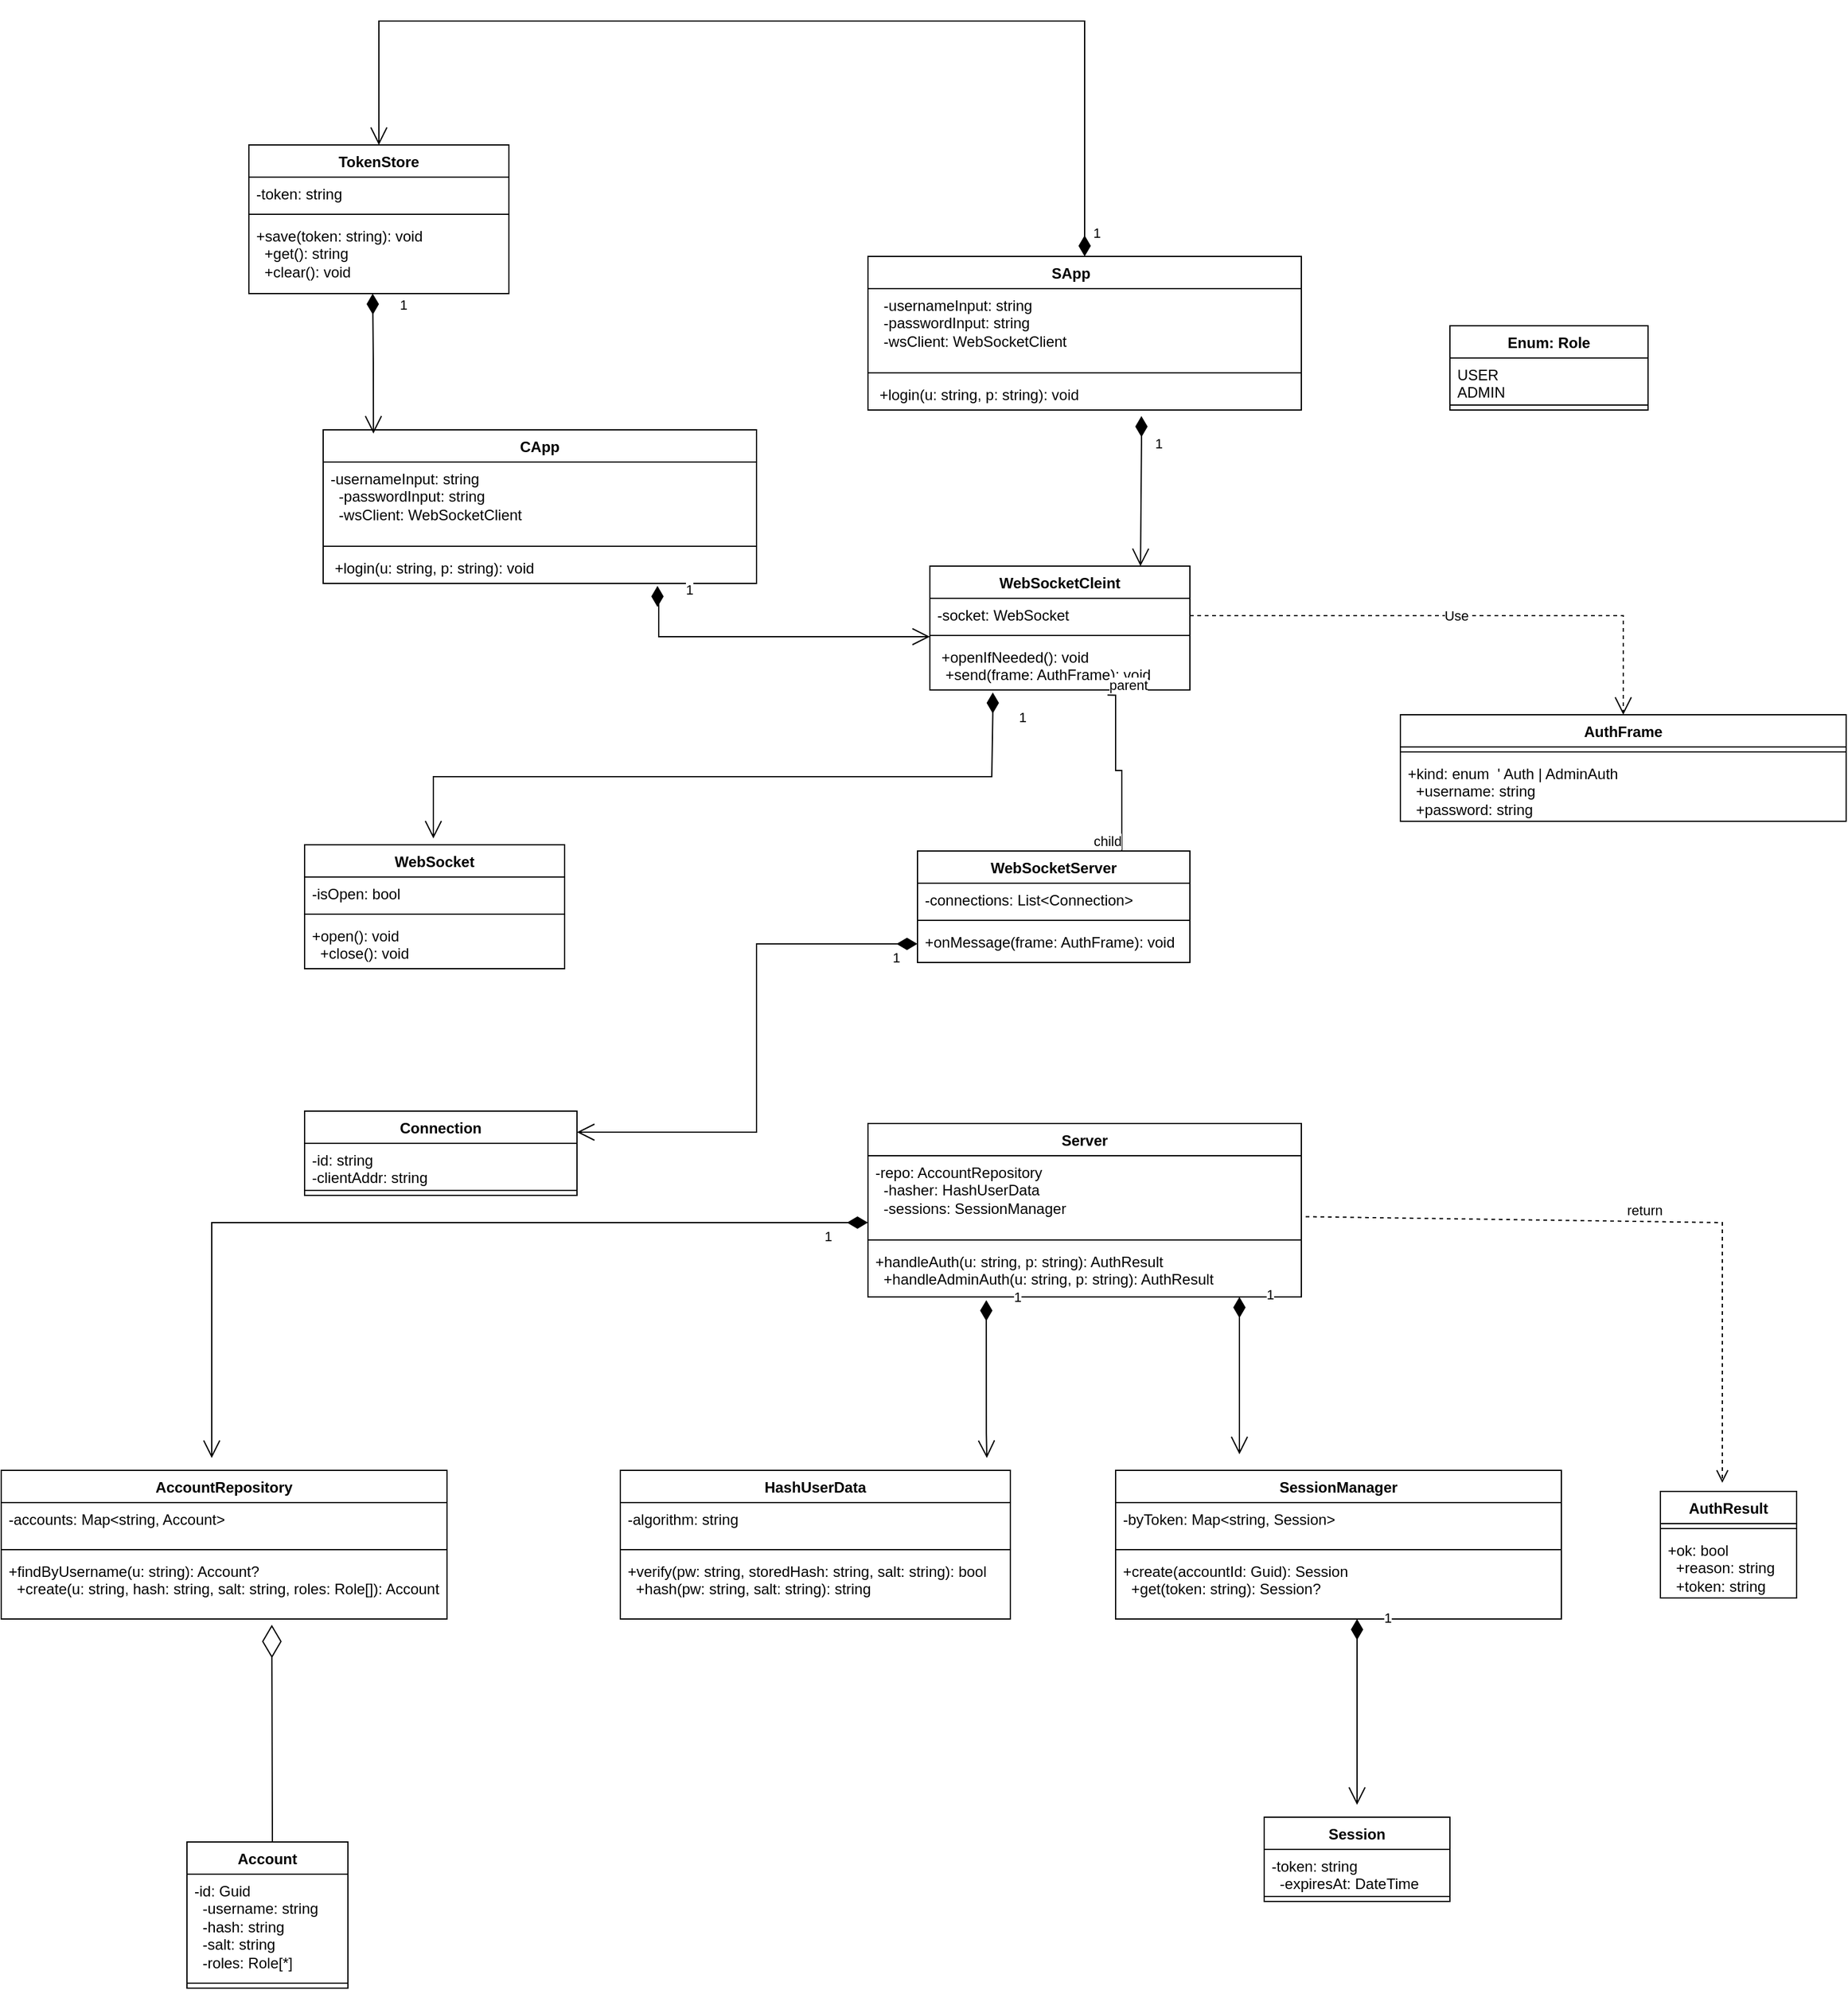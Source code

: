<mxfile version="28.2.5">
  <diagram name="Page-1" id="A7frFAjY_kREVH2VIPrW">
    <mxGraphModel dx="2122" dy="2267" grid="1" gridSize="10" guides="1" tooltips="1" connect="1" arrows="1" fold="1" page="1" pageScale="1" pageWidth="850" pageHeight="1100" math="0" shadow="0">
      <root>
        <mxCell id="0" />
        <mxCell id="1" parent="0" />
        <mxCell id="3AS830xUWh5VBCiJ3x45-1" value="Enum: Role" style="swimlane;fontStyle=1;align=center;verticalAlign=top;childLayout=stackLayout;horizontal=1;startSize=26;horizontalStack=0;resizeParent=1;resizeParentMax=0;resizeLast=0;collapsible=1;marginBottom=0;whiteSpace=wrap;html=1;" parent="1" vertex="1">
          <mxGeometry x="1350" y="96" width="160" height="68" as="geometry" />
        </mxCell>
        <mxCell id="3AS830xUWh5VBCiJ3x45-2" value="USER&lt;br&gt;ADMIN" style="text;strokeColor=none;fillColor=none;align=left;verticalAlign=top;spacingLeft=4;spacingRight=4;overflow=hidden;rotatable=0;points=[[0,0.5],[1,0.5]];portConstraint=eastwest;whiteSpace=wrap;html=1;" parent="3AS830xUWh5VBCiJ3x45-1" vertex="1">
          <mxGeometry y="26" width="160" height="34" as="geometry" />
        </mxCell>
        <mxCell id="3AS830xUWh5VBCiJ3x45-3" value="" style="line;strokeWidth=1;fillColor=none;align=left;verticalAlign=middle;spacingTop=-1;spacingLeft=3;spacingRight=3;rotatable=0;labelPosition=right;points=[];portConstraint=eastwest;strokeColor=inherit;" parent="3AS830xUWh5VBCiJ3x45-1" vertex="1">
          <mxGeometry y="60" width="160" height="8" as="geometry" />
        </mxCell>
        <mxCell id="3AS830xUWh5VBCiJ3x45-5" value="CApp" style="swimlane;fontStyle=1;align=center;verticalAlign=top;childLayout=stackLayout;horizontal=1;startSize=26;horizontalStack=0;resizeParent=1;resizeParentMax=0;resizeLast=0;collapsible=1;marginBottom=0;whiteSpace=wrap;html=1;" parent="1" vertex="1">
          <mxGeometry x="440" y="180" width="350" height="124" as="geometry" />
        </mxCell>
        <mxCell id="3AS830xUWh5VBCiJ3x45-6" value="-usernameInput: string&lt;br&gt;&amp;nbsp; -passwordInput: string&lt;br&gt;&amp;nbsp; -wsClient: WebSocketClient" style="text;strokeColor=none;fillColor=none;align=left;verticalAlign=top;spacingLeft=4;spacingRight=4;overflow=hidden;rotatable=0;points=[[0,0.5],[1,0.5]];portConstraint=eastwest;whiteSpace=wrap;html=1;" parent="3AS830xUWh5VBCiJ3x45-5" vertex="1">
          <mxGeometry y="26" width="350" height="64" as="geometry" />
        </mxCell>
        <mxCell id="3AS830xUWh5VBCiJ3x45-7" value="" style="line;strokeWidth=1;fillColor=none;align=left;verticalAlign=middle;spacingTop=-1;spacingLeft=3;spacingRight=3;rotatable=0;labelPosition=right;points=[];portConstraint=eastwest;strokeColor=inherit;" parent="3AS830xUWh5VBCiJ3x45-5" vertex="1">
          <mxGeometry y="90" width="350" height="8" as="geometry" />
        </mxCell>
        <mxCell id="3AS830xUWh5VBCiJ3x45-8" value="&amp;nbsp;+login(u: string, p: string): void" style="text;strokeColor=none;fillColor=none;align=left;verticalAlign=top;spacingLeft=4;spacingRight=4;overflow=hidden;rotatable=0;points=[[0,0.5],[1,0.5]];portConstraint=eastwest;whiteSpace=wrap;html=1;" parent="3AS830xUWh5VBCiJ3x45-5" vertex="1">
          <mxGeometry y="98" width="350" height="26" as="geometry" />
        </mxCell>
        <mxCell id="3AS830xUWh5VBCiJ3x45-24" value="SApp&lt;span style=&quot;white-space: pre;&quot;&gt;&#x9;&lt;/span&gt;" style="swimlane;fontStyle=1;align=center;verticalAlign=top;childLayout=stackLayout;horizontal=1;startSize=26;horizontalStack=0;resizeParent=1;resizeParentMax=0;resizeLast=0;collapsible=1;marginBottom=0;whiteSpace=wrap;html=1;" parent="1" vertex="1">
          <mxGeometry x="880" y="40" width="350" height="124" as="geometry" />
        </mxCell>
        <mxCell id="3AS830xUWh5VBCiJ3x45-25" value="&amp;nbsp; -usernameInput: string&lt;br&gt;&amp;nbsp; -passwordInput: string&lt;br&gt;&amp;nbsp; -wsClient: WebSocketClient" style="text;strokeColor=none;fillColor=none;align=left;verticalAlign=top;spacingLeft=4;spacingRight=4;overflow=hidden;rotatable=0;points=[[0,0.5],[1,0.5]];portConstraint=eastwest;whiteSpace=wrap;html=1;" parent="3AS830xUWh5VBCiJ3x45-24" vertex="1">
          <mxGeometry y="26" width="350" height="64" as="geometry" />
        </mxCell>
        <mxCell id="3AS830xUWh5VBCiJ3x45-26" value="" style="line;strokeWidth=1;fillColor=none;align=left;verticalAlign=middle;spacingTop=-1;spacingLeft=3;spacingRight=3;rotatable=0;labelPosition=right;points=[];portConstraint=eastwest;strokeColor=inherit;" parent="3AS830xUWh5VBCiJ3x45-24" vertex="1">
          <mxGeometry y="90" width="350" height="8" as="geometry" />
        </mxCell>
        <mxCell id="3AS830xUWh5VBCiJ3x45-27" value="&amp;nbsp;+login(u: string, p: string): void" style="text;strokeColor=none;fillColor=none;align=left;verticalAlign=top;spacingLeft=4;spacingRight=4;overflow=hidden;rotatable=0;points=[[0,0.5],[1,0.5]];portConstraint=eastwest;whiteSpace=wrap;html=1;" parent="3AS830xUWh5VBCiJ3x45-24" vertex="1">
          <mxGeometry y="98" width="350" height="26" as="geometry" />
        </mxCell>
        <mxCell id="3AS830xUWh5VBCiJ3x45-28" value="WebSocketCleint" style="swimlane;fontStyle=1;align=center;verticalAlign=top;childLayout=stackLayout;horizontal=1;startSize=26;horizontalStack=0;resizeParent=1;resizeParentMax=0;resizeLast=0;collapsible=1;marginBottom=0;whiteSpace=wrap;html=1;" parent="1" vertex="1">
          <mxGeometry x="930" y="290" width="210" height="100" as="geometry" />
        </mxCell>
        <mxCell id="3AS830xUWh5VBCiJ3x45-29" value="-socket: WebSocket" style="text;strokeColor=none;fillColor=none;align=left;verticalAlign=top;spacingLeft=4;spacingRight=4;overflow=hidden;rotatable=0;points=[[0,0.5],[1,0.5]];portConstraint=eastwest;whiteSpace=wrap;html=1;" parent="3AS830xUWh5VBCiJ3x45-28" vertex="1">
          <mxGeometry y="26" width="210" height="26" as="geometry" />
        </mxCell>
        <mxCell id="3AS830xUWh5VBCiJ3x45-30" value="" style="line;strokeWidth=1;fillColor=none;align=left;verticalAlign=middle;spacingTop=-1;spacingLeft=3;spacingRight=3;rotatable=0;labelPosition=right;points=[];portConstraint=eastwest;strokeColor=inherit;" parent="3AS830xUWh5VBCiJ3x45-28" vertex="1">
          <mxGeometry y="52" width="210" height="8" as="geometry" />
        </mxCell>
        <mxCell id="3AS830xUWh5VBCiJ3x45-31" value="&amp;nbsp;+openIfNeeded(): void&lt;br&gt;&amp;nbsp; +send(frame: AuthFrame): void" style="text;strokeColor=none;fillColor=none;align=left;verticalAlign=top;spacingLeft=4;spacingRight=4;overflow=hidden;rotatable=0;points=[[0,0.5],[1,0.5]];portConstraint=eastwest;whiteSpace=wrap;html=1;" parent="3AS830xUWh5VBCiJ3x45-28" vertex="1">
          <mxGeometry y="60" width="210" height="40" as="geometry" />
        </mxCell>
        <mxCell id="3AS830xUWh5VBCiJ3x45-32" value="WebSocket" style="swimlane;fontStyle=1;align=center;verticalAlign=top;childLayout=stackLayout;horizontal=1;startSize=26;horizontalStack=0;resizeParent=1;resizeParentMax=0;resizeLast=0;collapsible=1;marginBottom=0;whiteSpace=wrap;html=1;" parent="1" vertex="1">
          <mxGeometry x="425" y="515" width="210" height="100" as="geometry" />
        </mxCell>
        <mxCell id="3AS830xUWh5VBCiJ3x45-33" value="-isOpen: bool" style="text;strokeColor=none;fillColor=none;align=left;verticalAlign=top;spacingLeft=4;spacingRight=4;overflow=hidden;rotatable=0;points=[[0,0.5],[1,0.5]];portConstraint=eastwest;whiteSpace=wrap;html=1;" parent="3AS830xUWh5VBCiJ3x45-32" vertex="1">
          <mxGeometry y="26" width="210" height="26" as="geometry" />
        </mxCell>
        <mxCell id="3AS830xUWh5VBCiJ3x45-34" value="" style="line;strokeWidth=1;fillColor=none;align=left;verticalAlign=middle;spacingTop=-1;spacingLeft=3;spacingRight=3;rotatable=0;labelPosition=right;points=[];portConstraint=eastwest;strokeColor=inherit;" parent="3AS830xUWh5VBCiJ3x45-32" vertex="1">
          <mxGeometry y="52" width="210" height="8" as="geometry" />
        </mxCell>
        <mxCell id="3AS830xUWh5VBCiJ3x45-35" value="+open(): void&lt;br&gt;&amp;nbsp; +close(): void" style="text;strokeColor=none;fillColor=none;align=left;verticalAlign=top;spacingLeft=4;spacingRight=4;overflow=hidden;rotatable=0;points=[[0,0.5],[1,0.5]];portConstraint=eastwest;whiteSpace=wrap;html=1;" parent="3AS830xUWh5VBCiJ3x45-32" vertex="1">
          <mxGeometry y="60" width="210" height="40" as="geometry" />
        </mxCell>
        <mxCell id="3AS830xUWh5VBCiJ3x45-36" value="WebSocketServer" style="swimlane;fontStyle=1;align=center;verticalAlign=top;childLayout=stackLayout;horizontal=1;startSize=26;horizontalStack=0;resizeParent=1;resizeParentMax=0;resizeLast=0;collapsible=1;marginBottom=0;whiteSpace=wrap;html=1;" parent="1" vertex="1">
          <mxGeometry x="920" y="520" width="220" height="90" as="geometry" />
        </mxCell>
        <mxCell id="3AS830xUWh5VBCiJ3x45-37" value="-connections: List&amp;lt;Connection&amp;gt;" style="text;strokeColor=none;fillColor=none;align=left;verticalAlign=top;spacingLeft=4;spacingRight=4;overflow=hidden;rotatable=0;points=[[0,0.5],[1,0.5]];portConstraint=eastwest;whiteSpace=wrap;html=1;" parent="3AS830xUWh5VBCiJ3x45-36" vertex="1">
          <mxGeometry y="26" width="220" height="26" as="geometry" />
        </mxCell>
        <mxCell id="3AS830xUWh5VBCiJ3x45-38" value="" style="line;strokeWidth=1;fillColor=none;align=left;verticalAlign=middle;spacingTop=-1;spacingLeft=3;spacingRight=3;rotatable=0;labelPosition=right;points=[];portConstraint=eastwest;strokeColor=inherit;" parent="3AS830xUWh5VBCiJ3x45-36" vertex="1">
          <mxGeometry y="52" width="220" height="8" as="geometry" />
        </mxCell>
        <mxCell id="3AS830xUWh5VBCiJ3x45-39" value="+onMessage(frame: AuthFrame): void" style="text;strokeColor=none;fillColor=none;align=left;verticalAlign=top;spacingLeft=4;spacingRight=4;overflow=hidden;rotatable=0;points=[[0,0.5],[1,0.5]];portConstraint=eastwest;whiteSpace=wrap;html=1;" parent="3AS830xUWh5VBCiJ3x45-36" vertex="1">
          <mxGeometry y="60" width="220" height="30" as="geometry" />
        </mxCell>
        <mxCell id="3AS830xUWh5VBCiJ3x45-40" value="Connection" style="swimlane;fontStyle=1;align=center;verticalAlign=top;childLayout=stackLayout;horizontal=1;startSize=26;horizontalStack=0;resizeParent=1;resizeParentMax=0;resizeLast=0;collapsible=1;marginBottom=0;whiteSpace=wrap;html=1;" parent="1" vertex="1">
          <mxGeometry x="425" y="730" width="220" height="68" as="geometry" />
        </mxCell>
        <mxCell id="3AS830xUWh5VBCiJ3x45-41" value="&lt;div&gt;-id: string&lt;/div&gt;&lt;div&gt;-clientAddr: string&lt;/div&gt;" style="text;strokeColor=none;fillColor=none;align=left;verticalAlign=top;spacingLeft=4;spacingRight=4;overflow=hidden;rotatable=0;points=[[0,0.5],[1,0.5]];portConstraint=eastwest;whiteSpace=wrap;html=1;" parent="3AS830xUWh5VBCiJ3x45-40" vertex="1">
          <mxGeometry y="26" width="220" height="34" as="geometry" />
        </mxCell>
        <mxCell id="3AS830xUWh5VBCiJ3x45-42" value="" style="line;strokeWidth=1;fillColor=none;align=left;verticalAlign=middle;spacingTop=-1;spacingLeft=3;spacingRight=3;rotatable=0;labelPosition=right;points=[];portConstraint=eastwest;strokeColor=inherit;" parent="3AS830xUWh5VBCiJ3x45-40" vertex="1">
          <mxGeometry y="60" width="220" height="8" as="geometry" />
        </mxCell>
        <mxCell id="3AS830xUWh5VBCiJ3x45-44" value="Server" style="swimlane;fontStyle=1;align=center;verticalAlign=top;childLayout=stackLayout;horizontal=1;startSize=26;horizontalStack=0;resizeParent=1;resizeParentMax=0;resizeLast=0;collapsible=1;marginBottom=0;whiteSpace=wrap;html=1;" parent="1" vertex="1">
          <mxGeometry x="880" y="740" width="350" height="140" as="geometry" />
        </mxCell>
        <mxCell id="3AS830xUWh5VBCiJ3x45-45" value="-repo: AccountRepository&lt;br&gt;&amp;nbsp; -hasher: HashUserData&lt;br&gt;&amp;nbsp; -sessions: SessionManager" style="text;strokeColor=none;fillColor=none;align=left;verticalAlign=top;spacingLeft=4;spacingRight=4;overflow=hidden;rotatable=0;points=[[0,0.5],[1,0.5]];portConstraint=eastwest;whiteSpace=wrap;html=1;" parent="3AS830xUWh5VBCiJ3x45-44" vertex="1">
          <mxGeometry y="26" width="350" height="64" as="geometry" />
        </mxCell>
        <mxCell id="3AS830xUWh5VBCiJ3x45-46" value="" style="line;strokeWidth=1;fillColor=none;align=left;verticalAlign=middle;spacingTop=-1;spacingLeft=3;spacingRight=3;rotatable=0;labelPosition=right;points=[];portConstraint=eastwest;strokeColor=inherit;" parent="3AS830xUWh5VBCiJ3x45-44" vertex="1">
          <mxGeometry y="90" width="350" height="8" as="geometry" />
        </mxCell>
        <mxCell id="3AS830xUWh5VBCiJ3x45-47" value="+handleAuth(u: string, p: string): AuthResult&lt;br&gt;&amp;nbsp; +handleAdminAuth(u: string, p: string): AuthResult" style="text;strokeColor=none;fillColor=none;align=left;verticalAlign=top;spacingLeft=4;spacingRight=4;overflow=hidden;rotatable=0;points=[[0,0.5],[1,0.5]];portConstraint=eastwest;whiteSpace=wrap;html=1;" parent="3AS830xUWh5VBCiJ3x45-44" vertex="1">
          <mxGeometry y="98" width="350" height="42" as="geometry" />
        </mxCell>
        <mxCell id="3AS830xUWh5VBCiJ3x45-48" value="AccountRepository" style="swimlane;fontStyle=1;align=center;verticalAlign=top;childLayout=stackLayout;horizontal=1;startSize=26;horizontalStack=0;resizeParent=1;resizeParentMax=0;resizeLast=0;collapsible=1;marginBottom=0;whiteSpace=wrap;html=1;" parent="1" vertex="1">
          <mxGeometry x="180" y="1020" width="360" height="120" as="geometry" />
        </mxCell>
        <mxCell id="3AS830xUWh5VBCiJ3x45-49" value="-accounts: Map&amp;lt;string, Account&amp;gt;" style="text;strokeColor=none;fillColor=none;align=left;verticalAlign=top;spacingLeft=4;spacingRight=4;overflow=hidden;rotatable=0;points=[[0,0.5],[1,0.5]];portConstraint=eastwest;whiteSpace=wrap;html=1;" parent="3AS830xUWh5VBCiJ3x45-48" vertex="1">
          <mxGeometry y="26" width="360" height="34" as="geometry" />
        </mxCell>
        <mxCell id="3AS830xUWh5VBCiJ3x45-50" value="" style="line;strokeWidth=1;fillColor=none;align=left;verticalAlign=middle;spacingTop=-1;spacingLeft=3;spacingRight=3;rotatable=0;labelPosition=right;points=[];portConstraint=eastwest;strokeColor=inherit;" parent="3AS830xUWh5VBCiJ3x45-48" vertex="1">
          <mxGeometry y="60" width="360" height="8" as="geometry" />
        </mxCell>
        <mxCell id="3AS830xUWh5VBCiJ3x45-51" value="+findByUsername(u: string): Account?&lt;br&gt;&amp;nbsp; +create(u: string, hash: string, salt: string, roles: Role[]): Account" style="text;strokeColor=none;fillColor=none;align=left;verticalAlign=top;spacingLeft=4;spacingRight=4;overflow=hidden;rotatable=0;points=[[0,0.5],[1,0.5]];portConstraint=eastwest;whiteSpace=wrap;html=1;" parent="3AS830xUWh5VBCiJ3x45-48" vertex="1">
          <mxGeometry y="68" width="360" height="52" as="geometry" />
        </mxCell>
        <mxCell id="3AS830xUWh5VBCiJ3x45-52" value="HashUserData" style="swimlane;fontStyle=1;align=center;verticalAlign=top;childLayout=stackLayout;horizontal=1;startSize=26;horizontalStack=0;resizeParent=1;resizeParentMax=0;resizeLast=0;collapsible=1;marginBottom=0;whiteSpace=wrap;html=1;" parent="1" vertex="1">
          <mxGeometry x="680" y="1020" width="315" height="120" as="geometry" />
        </mxCell>
        <mxCell id="3AS830xUWh5VBCiJ3x45-53" value="-algorithm: string" style="text;strokeColor=none;fillColor=none;align=left;verticalAlign=top;spacingLeft=4;spacingRight=4;overflow=hidden;rotatable=0;points=[[0,0.5],[1,0.5]];portConstraint=eastwest;whiteSpace=wrap;html=1;" parent="3AS830xUWh5VBCiJ3x45-52" vertex="1">
          <mxGeometry y="26" width="315" height="34" as="geometry" />
        </mxCell>
        <mxCell id="3AS830xUWh5VBCiJ3x45-54" value="" style="line;strokeWidth=1;fillColor=none;align=left;verticalAlign=middle;spacingTop=-1;spacingLeft=3;spacingRight=3;rotatable=0;labelPosition=right;points=[];portConstraint=eastwest;strokeColor=inherit;" parent="3AS830xUWh5VBCiJ3x45-52" vertex="1">
          <mxGeometry y="60" width="315" height="8" as="geometry" />
        </mxCell>
        <mxCell id="3AS830xUWh5VBCiJ3x45-55" value="+verify(pw: string, storedHash: string, salt: string): bool&lt;br&gt;&amp;nbsp; +hash(pw: string, salt: string): string" style="text;strokeColor=none;fillColor=none;align=left;verticalAlign=top;spacingLeft=4;spacingRight=4;overflow=hidden;rotatable=0;points=[[0,0.5],[1,0.5]];portConstraint=eastwest;whiteSpace=wrap;html=1;" parent="3AS830xUWh5VBCiJ3x45-52" vertex="1">
          <mxGeometry y="68" width="315" height="52" as="geometry" />
        </mxCell>
        <mxCell id="3AS830xUWh5VBCiJ3x45-56" value="SessionManager" style="swimlane;fontStyle=1;align=center;verticalAlign=top;childLayout=stackLayout;horizontal=1;startSize=26;horizontalStack=0;resizeParent=1;resizeParentMax=0;resizeLast=0;collapsible=1;marginBottom=0;whiteSpace=wrap;html=1;" parent="1" vertex="1">
          <mxGeometry x="1080" y="1020" width="360" height="120" as="geometry" />
        </mxCell>
        <mxCell id="3AS830xUWh5VBCiJ3x45-57" value="-byToken: Map&amp;lt;string, Session&amp;gt;" style="text;strokeColor=none;fillColor=none;align=left;verticalAlign=top;spacingLeft=4;spacingRight=4;overflow=hidden;rotatable=0;points=[[0,0.5],[1,0.5]];portConstraint=eastwest;whiteSpace=wrap;html=1;" parent="3AS830xUWh5VBCiJ3x45-56" vertex="1">
          <mxGeometry y="26" width="360" height="34" as="geometry" />
        </mxCell>
        <mxCell id="3AS830xUWh5VBCiJ3x45-58" value="" style="line;strokeWidth=1;fillColor=none;align=left;verticalAlign=middle;spacingTop=-1;spacingLeft=3;spacingRight=3;rotatable=0;labelPosition=right;points=[];portConstraint=eastwest;strokeColor=inherit;" parent="3AS830xUWh5VBCiJ3x45-56" vertex="1">
          <mxGeometry y="60" width="360" height="8" as="geometry" />
        </mxCell>
        <mxCell id="3AS830xUWh5VBCiJ3x45-59" value="+create(accountId: Guid): Session&lt;br&gt;&amp;nbsp; +get(token: string): Session?" style="text;strokeColor=none;fillColor=none;align=left;verticalAlign=top;spacingLeft=4;spacingRight=4;overflow=hidden;rotatable=0;points=[[0,0.5],[1,0.5]];portConstraint=eastwest;whiteSpace=wrap;html=1;" parent="3AS830xUWh5VBCiJ3x45-56" vertex="1">
          <mxGeometry y="68" width="360" height="52" as="geometry" />
        </mxCell>
        <mxCell id="3AS830xUWh5VBCiJ3x45-60" value="Account" style="swimlane;fontStyle=1;align=center;verticalAlign=top;childLayout=stackLayout;horizontal=1;startSize=26;horizontalStack=0;resizeParent=1;resizeParentMax=0;resizeLast=0;collapsible=1;marginBottom=0;whiteSpace=wrap;html=1;" parent="1" vertex="1">
          <mxGeometry x="330" y="1320" width="130" height="118" as="geometry" />
        </mxCell>
        <mxCell id="3AS830xUWh5VBCiJ3x45-61" value="-id: Guid&lt;br&gt;&amp;nbsp; -username: string&lt;br&gt;&amp;nbsp; -hash: string&lt;br&gt;&amp;nbsp; -salt: string&lt;br&gt;&amp;nbsp; -roles: Role[*]" style="text;strokeColor=none;fillColor=none;align=left;verticalAlign=top;spacingLeft=4;spacingRight=4;overflow=hidden;rotatable=0;points=[[0,0.5],[1,0.5]];portConstraint=eastwest;whiteSpace=wrap;html=1;" parent="3AS830xUWh5VBCiJ3x45-60" vertex="1">
          <mxGeometry y="26" width="130" height="84" as="geometry" />
        </mxCell>
        <mxCell id="3AS830xUWh5VBCiJ3x45-62" value="" style="line;strokeWidth=1;fillColor=none;align=left;verticalAlign=middle;spacingTop=-1;spacingLeft=3;spacingRight=3;rotatable=0;labelPosition=right;points=[];portConstraint=eastwest;strokeColor=inherit;" parent="3AS830xUWh5VBCiJ3x45-60" vertex="1">
          <mxGeometry y="110" width="130" height="8" as="geometry" />
        </mxCell>
        <mxCell id="3AS830xUWh5VBCiJ3x45-64" value="Session" style="swimlane;fontStyle=1;align=center;verticalAlign=top;childLayout=stackLayout;horizontal=1;startSize=26;horizontalStack=0;resizeParent=1;resizeParentMax=0;resizeLast=0;collapsible=1;marginBottom=0;whiteSpace=wrap;html=1;" parent="1" vertex="1">
          <mxGeometry x="1200" y="1300" width="150" height="68" as="geometry" />
        </mxCell>
        <mxCell id="3AS830xUWh5VBCiJ3x45-65" value="-token: string&lt;br&gt;&amp;nbsp; -expiresAt: DateTime" style="text;strokeColor=none;fillColor=none;align=left;verticalAlign=top;spacingLeft=4;spacingRight=4;overflow=hidden;rotatable=0;points=[[0,0.5],[1,0.5]];portConstraint=eastwest;whiteSpace=wrap;html=1;" parent="3AS830xUWh5VBCiJ3x45-64" vertex="1">
          <mxGeometry y="26" width="150" height="34" as="geometry" />
        </mxCell>
        <mxCell id="3AS830xUWh5VBCiJ3x45-66" value="" style="line;strokeWidth=1;fillColor=none;align=left;verticalAlign=middle;spacingTop=-1;spacingLeft=3;spacingRight=3;rotatable=0;labelPosition=right;points=[];portConstraint=eastwest;strokeColor=inherit;" parent="3AS830xUWh5VBCiJ3x45-64" vertex="1">
          <mxGeometry y="60" width="150" height="8" as="geometry" />
        </mxCell>
        <mxCell id="3AS830xUWh5VBCiJ3x45-68" value="AuthFrame" style="swimlane;fontStyle=1;align=center;verticalAlign=top;childLayout=stackLayout;horizontal=1;startSize=26;horizontalStack=0;resizeParent=1;resizeParentMax=0;resizeLast=0;collapsible=1;marginBottom=0;whiteSpace=wrap;html=1;" parent="1" vertex="1">
          <mxGeometry x="1310" y="410" width="360" height="86" as="geometry" />
        </mxCell>
        <mxCell id="3AS830xUWh5VBCiJ3x45-70" value="" style="line;strokeWidth=1;fillColor=none;align=left;verticalAlign=middle;spacingTop=-1;spacingLeft=3;spacingRight=3;rotatable=0;labelPosition=right;points=[];portConstraint=eastwest;strokeColor=inherit;" parent="3AS830xUWh5VBCiJ3x45-68" vertex="1">
          <mxGeometry y="26" width="360" height="8" as="geometry" />
        </mxCell>
        <mxCell id="3AS830xUWh5VBCiJ3x45-71" value="+kind: enum&amp;nbsp; &#39; Auth | AdminAuth&lt;br&gt;&amp;nbsp; +username: string&lt;br&gt;&amp;nbsp; +password: string" style="text;strokeColor=none;fillColor=none;align=left;verticalAlign=top;spacingLeft=4;spacingRight=4;overflow=hidden;rotatable=0;points=[[0,0.5],[1,0.5]];portConstraint=eastwest;whiteSpace=wrap;html=1;" parent="3AS830xUWh5VBCiJ3x45-68" vertex="1">
          <mxGeometry y="34" width="360" height="52" as="geometry" />
        </mxCell>
        <mxCell id="3AS830xUWh5VBCiJ3x45-72" value="AuthResult" style="swimlane;fontStyle=1;align=center;verticalAlign=top;childLayout=stackLayout;horizontal=1;startSize=26;horizontalStack=0;resizeParent=1;resizeParentMax=0;resizeLast=0;collapsible=1;marginBottom=0;whiteSpace=wrap;html=1;" parent="1" vertex="1">
          <mxGeometry x="1520" y="1037" width="110" height="86" as="geometry" />
        </mxCell>
        <mxCell id="3AS830xUWh5VBCiJ3x45-73" value="" style="line;strokeWidth=1;fillColor=none;align=left;verticalAlign=middle;spacingTop=-1;spacingLeft=3;spacingRight=3;rotatable=0;labelPosition=right;points=[];portConstraint=eastwest;strokeColor=inherit;" parent="3AS830xUWh5VBCiJ3x45-72" vertex="1">
          <mxGeometry y="26" width="110" height="8" as="geometry" />
        </mxCell>
        <mxCell id="3AS830xUWh5VBCiJ3x45-74" value="+ok: bool&lt;br&gt;&amp;nbsp; +reason: string&lt;br&gt;&amp;nbsp; +token: string" style="text;strokeColor=none;fillColor=none;align=left;verticalAlign=top;spacingLeft=4;spacingRight=4;overflow=hidden;rotatable=0;points=[[0,0.5],[1,0.5]];portConstraint=eastwest;whiteSpace=wrap;html=1;" parent="3AS830xUWh5VBCiJ3x45-72" vertex="1">
          <mxGeometry y="34" width="110" height="52" as="geometry" />
        </mxCell>
        <mxCell id="3AS830xUWh5VBCiJ3x45-75" value="TokenStore" style="swimlane;fontStyle=1;align=center;verticalAlign=top;childLayout=stackLayout;horizontal=1;startSize=26;horizontalStack=0;resizeParent=1;resizeParentMax=0;resizeLast=0;collapsible=1;marginBottom=0;whiteSpace=wrap;html=1;" parent="1" vertex="1">
          <mxGeometry x="380" y="-50" width="210" height="120" as="geometry" />
        </mxCell>
        <mxCell id="3AS830xUWh5VBCiJ3x45-76" value="-token: string" style="text;strokeColor=none;fillColor=none;align=left;verticalAlign=top;spacingLeft=4;spacingRight=4;overflow=hidden;rotatable=0;points=[[0,0.5],[1,0.5]];portConstraint=eastwest;whiteSpace=wrap;html=1;" parent="3AS830xUWh5VBCiJ3x45-75" vertex="1">
          <mxGeometry y="26" width="210" height="26" as="geometry" />
        </mxCell>
        <mxCell id="3AS830xUWh5VBCiJ3x45-77" value="" style="line;strokeWidth=1;fillColor=none;align=left;verticalAlign=middle;spacingTop=-1;spacingLeft=3;spacingRight=3;rotatable=0;labelPosition=right;points=[];portConstraint=eastwest;strokeColor=inherit;" parent="3AS830xUWh5VBCiJ3x45-75" vertex="1">
          <mxGeometry y="52" width="210" height="8" as="geometry" />
        </mxCell>
        <mxCell id="3AS830xUWh5VBCiJ3x45-78" value="+save(token: string): void&lt;br&gt;&amp;nbsp; +get(): string&lt;br&gt;&amp;nbsp; +clear(): void" style="text;strokeColor=none;fillColor=none;align=left;verticalAlign=top;spacingLeft=4;spacingRight=4;overflow=hidden;rotatable=0;points=[[0,0.5],[1,0.5]];portConstraint=eastwest;whiteSpace=wrap;html=1;" parent="3AS830xUWh5VBCiJ3x45-75" vertex="1">
          <mxGeometry y="60" width="210" height="60" as="geometry" />
        </mxCell>
        <mxCell id="3AS830xUWh5VBCiJ3x45-79" value="1" style="endArrow=open;html=1;endSize=12;startArrow=diamondThin;startSize=14;startFill=1;edgeStyle=orthogonalEdgeStyle;align=left;verticalAlign=bottom;rounded=0;entryX=0.81;entryY=0;entryDx=0;entryDy=0;entryPerimeter=0;exitX=0.631;exitY=1.188;exitDx=0;exitDy=0;exitPerimeter=0;" parent="1" source="3AS830xUWh5VBCiJ3x45-27" target="3AS830xUWh5VBCiJ3x45-28" edge="1">
          <mxGeometry x="-0.476" y="10" relative="1" as="geometry">
            <mxPoint x="1080" y="190" as="sourcePoint" />
            <mxPoint x="1230" y="230" as="targetPoint" />
            <Array as="points">
              <mxPoint x="1101" y="190" />
            </Array>
            <mxPoint as="offset" />
          </mxGeometry>
        </mxCell>
        <mxCell id="3AS830xUWh5VBCiJ3x45-80" value="1" style="endArrow=open;html=1;endSize=12;startArrow=diamondThin;startSize=14;startFill=1;edgeStyle=orthogonalEdgeStyle;align=left;verticalAlign=bottom;rounded=0;entryX=0.5;entryY=0;entryDx=0;entryDy=0;exitX=0.5;exitY=0;exitDx=0;exitDy=0;" parent="1" edge="1" target="3AS830xUWh5VBCiJ3x45-75" source="3AS830xUWh5VBCiJ3x45-24">
          <mxGeometry x="-0.977" y="-5" relative="1" as="geometry">
            <mxPoint x="1090" y="10" as="sourcePoint" />
            <mxPoint x="485" y="-70" as="targetPoint" />
            <Array as="points">
              <mxPoint x="1055" y="-150" />
              <mxPoint x="485" y="-150" />
            </Array>
            <mxPoint as="offset" />
          </mxGeometry>
        </mxCell>
        <mxCell id="3AS830xUWh5VBCiJ3x45-81" value="1" style="endArrow=open;html=1;endSize=12;startArrow=diamondThin;startSize=14;startFill=1;edgeStyle=orthogonalEdgeStyle;align=left;verticalAlign=bottom;rounded=0;entryX=0.116;entryY=0.024;entryDx=0;entryDy=0;entryPerimeter=0;" parent="1" edge="1" target="3AS830xUWh5VBCiJ3x45-5">
          <mxGeometry x="-0.671" y="20" relative="1" as="geometry">
            <mxPoint x="480" y="70" as="sourcePoint" />
            <mxPoint x="480" y="170" as="targetPoint" />
            <Array as="points" />
            <mxPoint as="offset" />
          </mxGeometry>
        </mxCell>
        <mxCell id="3AS830xUWh5VBCiJ3x45-82" value="1" style="endArrow=open;html=1;endSize=12;startArrow=diamondThin;startSize=14;startFill=1;edgeStyle=orthogonalEdgeStyle;align=left;verticalAlign=bottom;rounded=0;entryX=0;entryY=-0.075;entryDx=0;entryDy=0;entryPerimeter=0;" parent="1" target="3AS830xUWh5VBCiJ3x45-31" edge="1">
          <mxGeometry x="-0.897" y="20" relative="1" as="geometry">
            <mxPoint x="710" y="322.95" as="sourcePoint" />
            <mxPoint x="910" y="473" as="targetPoint" />
            <Array as="points">
              <mxPoint x="710" y="314" />
              <mxPoint x="711" y="347" />
            </Array>
            <mxPoint as="offset" />
          </mxGeometry>
        </mxCell>
        <mxCell id="3AS830xUWh5VBCiJ3x45-83" value="1" style="endArrow=open;html=1;endSize=12;startArrow=diamondThin;startSize=14;startFill=1;edgeStyle=orthogonalEdgeStyle;align=left;verticalAlign=bottom;rounded=0;entryX=1.024;entryY=0.15;entryDx=0;entryDy=0;entryPerimeter=0;exitX=0.242;exitY=1.051;exitDx=0;exitDy=0;exitPerimeter=0;" parent="1" source="3AS830xUWh5VBCiJ3x45-31" edge="1">
          <mxGeometry x="-0.897" y="20" relative="1" as="geometry">
            <mxPoint x="970" y="410" as="sourcePoint" />
            <mxPoint x="529" y="509.9" as="targetPoint" />
            <Array as="points">
              <mxPoint x="981" y="410" />
              <mxPoint x="980" y="460" />
              <mxPoint x="529" y="460" />
            </Array>
            <mxPoint as="offset" />
          </mxGeometry>
        </mxCell>
        <mxCell id="3AS830xUWh5VBCiJ3x45-84" value="return" style="html=1;verticalAlign=bottom;endArrow=open;dashed=1;endSize=8;curved=0;rounded=0;exitX=1.01;exitY=0.769;exitDx=0;exitDy=0;exitPerimeter=0;" parent="1" source="3AS830xUWh5VBCiJ3x45-45" edge="1">
          <mxGeometry relative="1" as="geometry">
            <mxPoint x="1470" y="730" as="sourcePoint" />
            <mxPoint x="1570" y="1030" as="targetPoint" />
            <Array as="points">
              <mxPoint x="1570" y="820" />
            </Array>
          </mxGeometry>
        </mxCell>
        <mxCell id="3AS830xUWh5VBCiJ3x45-85" value="Use" style="endArrow=open;endSize=12;dashed=1;html=1;rounded=0;entryX=0.5;entryY=0;entryDx=0;entryDy=0;" parent="1" target="3AS830xUWh5VBCiJ3x45-68" edge="1">
          <mxGeometry width="160" relative="1" as="geometry">
            <mxPoint x="1140" y="330" as="sourcePoint" />
            <mxPoint x="1510" y="330" as="targetPoint" />
            <Array as="points">
              <mxPoint x="1490" y="330" />
            </Array>
          </mxGeometry>
        </mxCell>
        <mxCell id="3AS830xUWh5VBCiJ3x45-86" value="" style="endArrow=none;html=1;edgeStyle=orthogonalEdgeStyle;rounded=0;exitX=0.683;exitY=1.104;exitDx=0;exitDy=0;exitPerimeter=0;entryX=0.75;entryY=0;entryDx=0;entryDy=0;" parent="1" source="3AS830xUWh5VBCiJ3x45-31" target="3AS830xUWh5VBCiJ3x45-36" edge="1">
          <mxGeometry relative="1" as="geometry">
            <mxPoint x="1080" y="450" as="sourcePoint" />
            <mxPoint x="1240" y="450" as="targetPoint" />
            <Array as="points">
              <mxPoint x="1080" y="394" />
              <mxPoint x="1080" y="455" />
              <mxPoint x="1085" y="455" />
            </Array>
          </mxGeometry>
        </mxCell>
        <mxCell id="3AS830xUWh5VBCiJ3x45-87" value="parent" style="edgeLabel;resizable=0;html=1;align=left;verticalAlign=bottom;" parent="3AS830xUWh5VBCiJ3x45-86" connectable="0" vertex="1">
          <mxGeometry x="-1" relative="1" as="geometry" />
        </mxCell>
        <mxCell id="3AS830xUWh5VBCiJ3x45-88" value="child" style="edgeLabel;resizable=0;html=1;align=right;verticalAlign=bottom;" parent="3AS830xUWh5VBCiJ3x45-86" connectable="0" vertex="1">
          <mxGeometry x="1" relative="1" as="geometry" />
        </mxCell>
        <mxCell id="3AS830xUWh5VBCiJ3x45-89" value="1" style="endArrow=open;html=1;endSize=12;startArrow=diamondThin;startSize=14;startFill=1;edgeStyle=orthogonalEdgeStyle;align=left;verticalAlign=bottom;rounded=0;entryX=1;entryY=0.25;entryDx=0;entryDy=0;exitX=0;exitY=0.5;exitDx=0;exitDy=0;" parent="1" source="3AS830xUWh5VBCiJ3x45-39" target="3AS830xUWh5VBCiJ3x45-40" edge="1">
          <mxGeometry x="-0.897" y="20" relative="1" as="geometry">
            <mxPoint x="672" y="920" as="sourcePoint" />
            <mxPoint x="220" y="1037.9" as="targetPoint" />
            <Array as="points">
              <mxPoint x="790" y="595" />
              <mxPoint x="790" y="747" />
            </Array>
            <mxPoint as="offset" />
          </mxGeometry>
        </mxCell>
        <mxCell id="3AS830xUWh5VBCiJ3x45-93" value="1" style="endArrow=open;html=1;endSize=12;startArrow=diamondThin;startSize=14;startFill=1;edgeStyle=orthogonalEdgeStyle;align=left;verticalAlign=bottom;rounded=0;exitX=0;exitY=0.5;exitDx=0;exitDy=0;" parent="1" edge="1">
          <mxGeometry x="-0.897" y="20" relative="1" as="geometry">
            <mxPoint x="880" y="820" as="sourcePoint" />
            <mxPoint x="350" y="1010" as="targetPoint" />
            <Array as="points">
              <mxPoint x="350" y="820" />
            </Array>
            <mxPoint as="offset" />
          </mxGeometry>
        </mxCell>
        <mxCell id="3AS830xUWh5VBCiJ3x45-94" value="1" style="endArrow=open;html=1;endSize=12;startArrow=diamondThin;startSize=14;startFill=1;edgeStyle=orthogonalEdgeStyle;align=left;verticalAlign=bottom;rounded=0;exitX=0.273;exitY=1.061;exitDx=0;exitDy=0;exitPerimeter=0;" parent="1" source="3AS830xUWh5VBCiJ3x45-47" edge="1">
          <mxGeometry x="-0.897" y="20" relative="1" as="geometry">
            <mxPoint x="975" y="910" as="sourcePoint" />
            <mxPoint x="976" y="1010" as="targetPoint" />
            <Array as="points">
              <mxPoint x="976" y="990" />
              <mxPoint x="976" y="990" />
            </Array>
            <mxPoint as="offset" />
          </mxGeometry>
        </mxCell>
        <mxCell id="3AS830xUWh5VBCiJ3x45-95" value="1" style="endArrow=open;html=1;endSize=12;startArrow=diamondThin;startSize=14;startFill=1;edgeStyle=orthogonalEdgeStyle;align=left;verticalAlign=bottom;rounded=0;exitX=0.273;exitY=1.061;exitDx=0;exitDy=0;exitPerimeter=0;" parent="1" edge="1">
          <mxGeometry x="-0.897" y="20" relative="1" as="geometry">
            <mxPoint x="1180" y="880" as="sourcePoint" />
            <mxPoint x="1180" y="1007" as="targetPoint" />
            <Array as="points">
              <mxPoint x="1180" y="987" />
              <mxPoint x="1180" y="987" />
            </Array>
            <mxPoint as="offset" />
          </mxGeometry>
        </mxCell>
        <mxCell id="3AS830xUWh5VBCiJ3x45-96" value="1" style="endArrow=open;html=1;endSize=12;startArrow=diamondThin;startSize=14;startFill=1;edgeStyle=orthogonalEdgeStyle;align=left;verticalAlign=bottom;rounded=0;exitX=0.273;exitY=1.061;exitDx=0;exitDy=0;exitPerimeter=0;" parent="1" edge="1">
          <mxGeometry x="-0.897" y="20" relative="1" as="geometry">
            <mxPoint x="1275" y="1140" as="sourcePoint" />
            <mxPoint x="1275" y="1290" as="targetPoint" />
            <Array as="points">
              <mxPoint x="1275" y="1247" />
              <mxPoint x="1275" y="1247" />
            </Array>
            <mxPoint as="offset" />
          </mxGeometry>
        </mxCell>
        <mxCell id="3AS830xUWh5VBCiJ3x45-97" value="" style="endArrow=diamondThin;endFill=0;endSize=24;html=1;rounded=0;entryX=0.607;entryY=1.09;entryDx=0;entryDy=0;entryPerimeter=0;exitX=0.5;exitY=0;exitDx=0;exitDy=0;" parent="1" source="3AS830xUWh5VBCiJ3x45-60" target="3AS830xUWh5VBCiJ3x45-51" edge="1">
          <mxGeometry width="160" relative="1" as="geometry">
            <mxPoint x="340" y="1290" as="sourcePoint" />
            <mxPoint x="560" y="1300" as="targetPoint" />
            <Array as="points">
              <mxPoint x="399" y="1320" />
            </Array>
          </mxGeometry>
        </mxCell>
      </root>
    </mxGraphModel>
  </diagram>
</mxfile>
